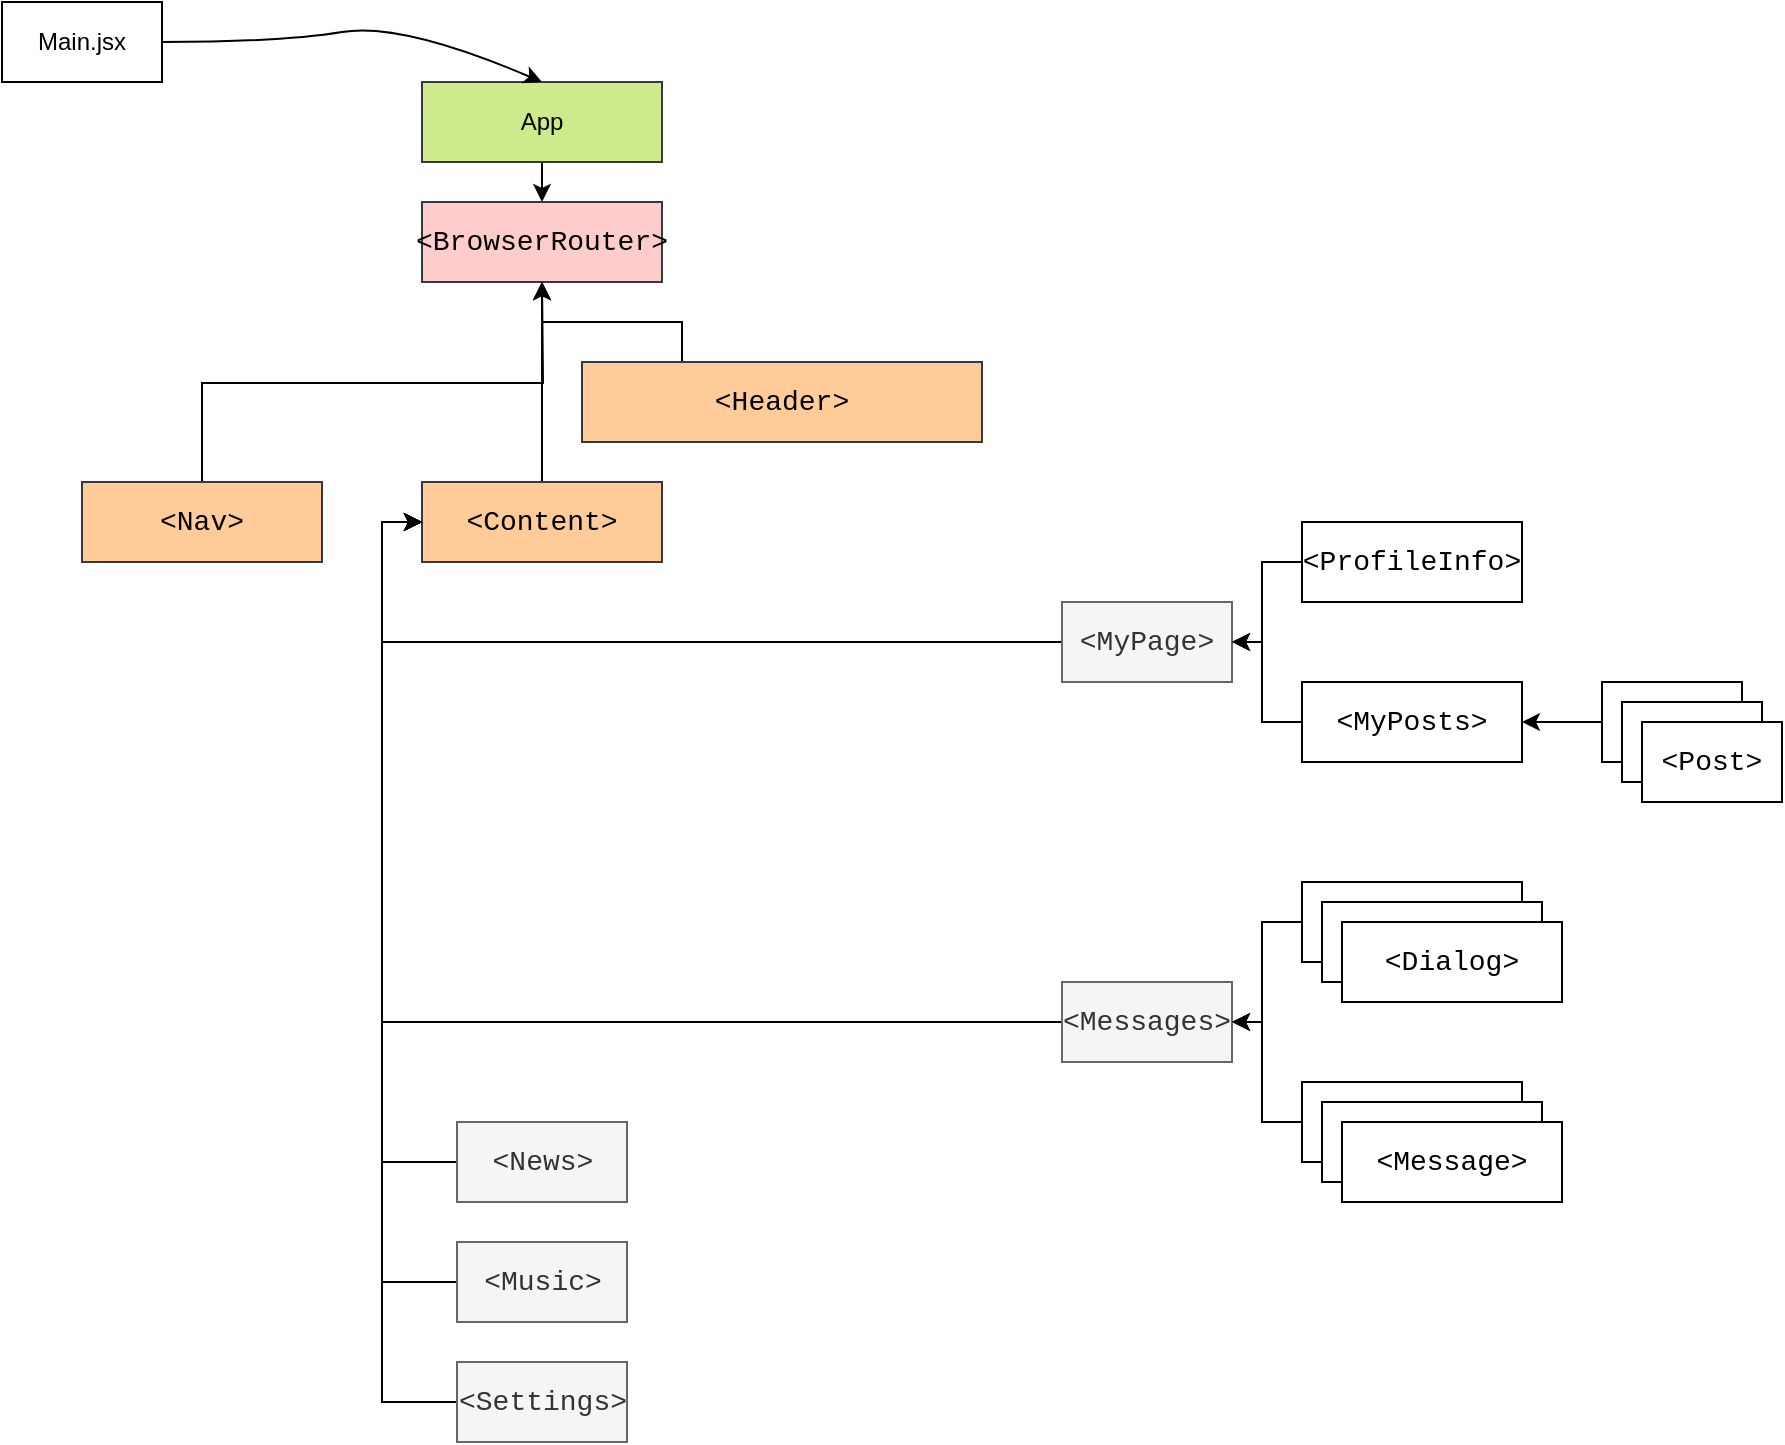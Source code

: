 <mxfile version="20.3.2" type="device"><diagram id="2WlwsbtHBI4o4MbrnnJw" name="Страница 1"><mxGraphModel dx="1585" dy="662" grid="1" gridSize="10" guides="1" tooltips="1" connect="1" arrows="1" fold="1" page="0" pageScale="1" pageWidth="1169" pageHeight="827" math="0" shadow="0"><root><mxCell id="0"/><mxCell id="1" parent="0"/><mxCell id="9rA-xXUO0ebhrust05zO-1" value="Main.jsx" style="rounded=0;whiteSpace=wrap;html=1;" vertex="1" parent="1"><mxGeometry x="-130" y="220" width="80" height="40" as="geometry"/></mxCell><mxCell id="9rA-xXUO0ebhrust05zO-7" style="edgeStyle=orthogonalEdgeStyle;rounded=0;orthogonalLoop=1;jettySize=auto;html=1;exitX=0.5;exitY=1;exitDx=0;exitDy=0;entryX=0.5;entryY=0;entryDx=0;entryDy=0;fontColor=#000000;" edge="1" parent="1" source="9rA-xXUO0ebhrust05zO-3" target="9rA-xXUO0ebhrust05zO-5"><mxGeometry relative="1" as="geometry"/></mxCell><mxCell id="9rA-xXUO0ebhrust05zO-3" value="App" style="rounded=0;whiteSpace=wrap;html=1;fillColor=#cdeb8b;strokeColor=#36393d;" vertex="1" parent="1"><mxGeometry x="80" y="260" width="120" height="40" as="geometry"/></mxCell><mxCell id="9rA-xXUO0ebhrust05zO-4" value="" style="curved=1;endArrow=classic;html=1;rounded=0;exitX=1;exitY=0.5;exitDx=0;exitDy=0;entryX=0.5;entryY=0;entryDx=0;entryDy=0;" edge="1" parent="1" source="9rA-xXUO0ebhrust05zO-1" target="9rA-xXUO0ebhrust05zO-3"><mxGeometry width="50" height="50" relative="1" as="geometry"><mxPoint x="420" y="670" as="sourcePoint"/><mxPoint x="470" y="620" as="targetPoint"/><Array as="points"><mxPoint x="10" y="240"/><mxPoint x="70" y="230"/></Array></mxGeometry></mxCell><mxCell id="9rA-xXUO0ebhrust05zO-5" value="&lt;div style=&quot;font-family: Consolas, &amp;quot;Courier New&amp;quot;, monospace; font-size: 14px; line-height: 19px;&quot;&gt;&amp;lt;BrowserRouter&amp;gt;&lt;/div&gt;" style="rounded=0;whiteSpace=wrap;html=1;fillColor=#ffcccc;strokeColor=#36393d;" vertex="1" parent="1"><mxGeometry x="80" y="320" width="120" height="40" as="geometry"/></mxCell><mxCell id="9rA-xXUO0ebhrust05zO-9" style="edgeStyle=orthogonalEdgeStyle;rounded=0;orthogonalLoop=1;jettySize=auto;html=1;exitX=0.25;exitY=0;exitDx=0;exitDy=0;entryX=0.5;entryY=1;entryDx=0;entryDy=0;fontColor=#000000;" edge="1" parent="1" source="9rA-xXUO0ebhrust05zO-8" target="9rA-xXUO0ebhrust05zO-5"><mxGeometry relative="1" as="geometry"/></mxCell><mxCell id="9rA-xXUO0ebhrust05zO-8" value="&lt;div style=&quot;font-family: Consolas, &amp;quot;Courier New&amp;quot;, monospace; font-size: 14px; line-height: 19px;&quot;&gt;&amp;lt;Header&amp;gt;&lt;/div&gt;" style="rounded=0;whiteSpace=wrap;html=1;fillColor=#ffcc99;strokeColor=#36393d;" vertex="1" parent="1"><mxGeometry x="160" y="400" width="200" height="40" as="geometry"/></mxCell><mxCell id="9rA-xXUO0ebhrust05zO-11" style="edgeStyle=orthogonalEdgeStyle;rounded=0;orthogonalLoop=1;jettySize=auto;html=1;exitX=0.5;exitY=0;exitDx=0;exitDy=0;fontColor=#000000;" edge="1" parent="1" source="9rA-xXUO0ebhrust05zO-10"><mxGeometry relative="1" as="geometry"><mxPoint x="140.0" y="360.0" as="targetPoint"/></mxGeometry></mxCell><mxCell id="9rA-xXUO0ebhrust05zO-10" value="&lt;div style=&quot;font-family: Consolas, &amp;quot;Courier New&amp;quot;, monospace; font-size: 14px; line-height: 19px;&quot;&gt;&amp;lt;Nav&amp;gt;&lt;/div&gt;" style="rounded=0;whiteSpace=wrap;html=1;fillColor=#ffcc99;strokeColor=#36393d;" vertex="1" parent="1"><mxGeometry x="-90" y="460" width="120" height="40" as="geometry"/></mxCell><mxCell id="9rA-xXUO0ebhrust05zO-13" style="edgeStyle=orthogonalEdgeStyle;rounded=0;orthogonalLoop=1;jettySize=auto;html=1;exitX=0.5;exitY=0;exitDx=0;exitDy=0;fontColor=#000000;" edge="1" parent="1" source="9rA-xXUO0ebhrust05zO-12"><mxGeometry relative="1" as="geometry"><mxPoint x="140.0" y="360.0" as="targetPoint"/></mxGeometry></mxCell><mxCell id="9rA-xXUO0ebhrust05zO-12" value="&lt;div style=&quot;font-family: Consolas, &amp;quot;Courier New&amp;quot;, monospace; font-size: 14px; line-height: 19px;&quot;&gt;&amp;lt;Content&amp;gt;&lt;/div&gt;" style="rounded=0;whiteSpace=wrap;html=1;fillColor=#ffcc99;strokeColor=#36393d;" vertex="1" parent="1"><mxGeometry x="80" y="460" width="120" height="40" as="geometry"/></mxCell><mxCell id="9rA-xXUO0ebhrust05zO-23" style="edgeStyle=orthogonalEdgeStyle;rounded=0;orthogonalLoop=1;jettySize=auto;html=1;exitX=0;exitY=0.5;exitDx=0;exitDy=0;entryX=0;entryY=0.5;entryDx=0;entryDy=0;fontColor=#000000;" edge="1" parent="1" source="9rA-xXUO0ebhrust05zO-14" target="9rA-xXUO0ebhrust05zO-12"><mxGeometry relative="1" as="geometry"/></mxCell><mxCell id="9rA-xXUO0ebhrust05zO-14" value="&lt;div style=&quot;font-family: Consolas, &amp;quot;Courier New&amp;quot;, monospace; font-size: 14px; line-height: 19px;&quot;&gt;&amp;lt;MyPage&amp;gt;&lt;/div&gt;" style="rounded=0;whiteSpace=wrap;html=1;fillColor=#f5f5f5;fontColor=#333333;strokeColor=#666666;" vertex="1" parent="1"><mxGeometry x="400" y="520" width="85" height="40" as="geometry"/></mxCell><mxCell id="9rA-xXUO0ebhrust05zO-24" style="edgeStyle=orthogonalEdgeStyle;rounded=0;orthogonalLoop=1;jettySize=auto;html=1;exitX=0;exitY=0.5;exitDx=0;exitDy=0;entryX=0;entryY=0.5;entryDx=0;entryDy=0;fontColor=#000000;" edge="1" parent="1" source="9rA-xXUO0ebhrust05zO-16" target="9rA-xXUO0ebhrust05zO-12"><mxGeometry relative="1" as="geometry"/></mxCell><mxCell id="9rA-xXUO0ebhrust05zO-16" value="&lt;div style=&quot;font-family: Consolas, &amp;quot;Courier New&amp;quot;, monospace; font-size: 14px; line-height: 19px;&quot;&gt;&amp;lt;Messages&amp;gt;&lt;/div&gt;" style="rounded=0;whiteSpace=wrap;html=1;fillColor=#f5f5f5;fontColor=#333333;strokeColor=#666666;" vertex="1" parent="1"><mxGeometry x="400" y="710" width="85" height="40" as="geometry"/></mxCell><mxCell id="9rA-xXUO0ebhrust05zO-25" style="edgeStyle=orthogonalEdgeStyle;rounded=0;orthogonalLoop=1;jettySize=auto;html=1;exitX=0;exitY=0.5;exitDx=0;exitDy=0;entryX=0;entryY=0.5;entryDx=0;entryDy=0;fontColor=#000000;" edge="1" parent="1" source="9rA-xXUO0ebhrust05zO-17" target="9rA-xXUO0ebhrust05zO-12"><mxGeometry relative="1" as="geometry"/></mxCell><mxCell id="9rA-xXUO0ebhrust05zO-17" value="&lt;div style=&quot;font-family: Consolas, &amp;quot;Courier New&amp;quot;, monospace; font-size: 14px; line-height: 19px;&quot;&gt;&amp;lt;News&amp;gt;&lt;/div&gt;" style="rounded=0;whiteSpace=wrap;html=1;fillColor=#f5f5f5;fontColor=#333333;strokeColor=#666666;" vertex="1" parent="1"><mxGeometry x="97.5" y="780" width="85" height="40" as="geometry"/></mxCell><mxCell id="9rA-xXUO0ebhrust05zO-26" style="edgeStyle=orthogonalEdgeStyle;rounded=0;orthogonalLoop=1;jettySize=auto;html=1;exitX=0;exitY=0.5;exitDx=0;exitDy=0;entryX=0;entryY=0.5;entryDx=0;entryDy=0;fontColor=#000000;" edge="1" parent="1" source="9rA-xXUO0ebhrust05zO-18" target="9rA-xXUO0ebhrust05zO-12"><mxGeometry relative="1" as="geometry"/></mxCell><mxCell id="9rA-xXUO0ebhrust05zO-18" value="&lt;div style=&quot;font-family: Consolas, &amp;quot;Courier New&amp;quot;, monospace; font-size: 14px; line-height: 19px;&quot;&gt;&amp;lt;Music&amp;gt;&lt;/div&gt;" style="rounded=0;whiteSpace=wrap;html=1;fillColor=#f5f5f5;fontColor=#333333;strokeColor=#666666;" vertex="1" parent="1"><mxGeometry x="97.5" y="840" width="85" height="40" as="geometry"/></mxCell><mxCell id="9rA-xXUO0ebhrust05zO-21" style="edgeStyle=orthogonalEdgeStyle;rounded=0;orthogonalLoop=1;jettySize=auto;html=1;exitX=0;exitY=0.5;exitDx=0;exitDy=0;entryX=0;entryY=0.5;entryDx=0;entryDy=0;fontColor=#000000;" edge="1" parent="1" source="9rA-xXUO0ebhrust05zO-19" target="9rA-xXUO0ebhrust05zO-12"><mxGeometry relative="1" as="geometry"/></mxCell><mxCell id="9rA-xXUO0ebhrust05zO-19" value="&lt;div style=&quot;font-family: Consolas, &amp;quot;Courier New&amp;quot;, monospace; font-size: 14px; line-height: 19px;&quot;&gt;&amp;lt;Settings&amp;gt;&lt;/div&gt;" style="rounded=0;whiteSpace=wrap;html=1;fillColor=#f5f5f5;fontColor=#333333;strokeColor=#666666;" vertex="1" parent="1"><mxGeometry x="97.5" y="900" width="85" height="40" as="geometry"/></mxCell><mxCell id="9rA-xXUO0ebhrust05zO-28" style="edgeStyle=orthogonalEdgeStyle;rounded=0;orthogonalLoop=1;jettySize=auto;html=1;exitX=0;exitY=0.5;exitDx=0;exitDy=0;entryX=1;entryY=0.5;entryDx=0;entryDy=0;fontColor=#000000;" edge="1" parent="1" source="9rA-xXUO0ebhrust05zO-27" target="9rA-xXUO0ebhrust05zO-14"><mxGeometry relative="1" as="geometry"/></mxCell><mxCell id="9rA-xXUO0ebhrust05zO-27" value="&lt;div style=&quot;font-family: Consolas, &amp;quot;Courier New&amp;quot;, monospace; font-size: 14px; line-height: 19px;&quot;&gt;&amp;lt;ProfileInfo&amp;gt;&lt;/div&gt;" style="rounded=0;whiteSpace=wrap;html=1;" vertex="1" parent="1"><mxGeometry x="520" y="480" width="110" height="40" as="geometry"/></mxCell><mxCell id="9rA-xXUO0ebhrust05zO-30" style="edgeStyle=orthogonalEdgeStyle;rounded=0;orthogonalLoop=1;jettySize=auto;html=1;exitX=0;exitY=0.5;exitDx=0;exitDy=0;fontColor=#000000;" edge="1" parent="1" source="9rA-xXUO0ebhrust05zO-29" target="9rA-xXUO0ebhrust05zO-14"><mxGeometry relative="1" as="geometry"/></mxCell><mxCell id="9rA-xXUO0ebhrust05zO-29" value="&lt;div style=&quot;font-family: Consolas, &amp;quot;Courier New&amp;quot;, monospace; font-size: 14px; line-height: 19px;&quot;&gt;&amp;lt;MyPosts&amp;gt;&lt;/div&gt;" style="rounded=0;whiteSpace=wrap;html=1;" vertex="1" parent="1"><mxGeometry x="520" y="560" width="110" height="40" as="geometry"/></mxCell><mxCell id="9rA-xXUO0ebhrust05zO-32" style="edgeStyle=orthogonalEdgeStyle;rounded=0;orthogonalLoop=1;jettySize=auto;html=1;exitX=0;exitY=0.5;exitDx=0;exitDy=0;entryX=1;entryY=0.5;entryDx=0;entryDy=0;fontColor=#000000;" edge="1" parent="1" source="9rA-xXUO0ebhrust05zO-31" target="9rA-xXUO0ebhrust05zO-29"><mxGeometry relative="1" as="geometry"/></mxCell><mxCell id="9rA-xXUO0ebhrust05zO-31" value="&lt;div style=&quot;font-family: Consolas, &amp;quot;Courier New&amp;quot;, monospace; font-size: 14px; line-height: 19px;&quot;&gt;&amp;lt;Post&amp;gt;&lt;/div&gt;" style="rounded=0;whiteSpace=wrap;html=1;" vertex="1" parent="1"><mxGeometry x="670" y="560" width="70" height="40" as="geometry"/></mxCell><mxCell id="9rA-xXUO0ebhrust05zO-34" style="edgeStyle=orthogonalEdgeStyle;rounded=0;orthogonalLoop=1;jettySize=auto;html=1;exitX=0;exitY=0.5;exitDx=0;exitDy=0;entryX=1;entryY=0.5;entryDx=0;entryDy=0;fontColor=#000000;" edge="1" parent="1" source="9rA-xXUO0ebhrust05zO-33" target="9rA-xXUO0ebhrust05zO-16"><mxGeometry relative="1" as="geometry"><Array as="points"><mxPoint x="500" y="680"/><mxPoint x="500" y="730"/></Array></mxGeometry></mxCell><mxCell id="9rA-xXUO0ebhrust05zO-33" value="&lt;div style=&quot;font-family: Consolas, &amp;quot;Courier New&amp;quot;, monospace; font-size: 14px; line-height: 19px;&quot;&gt;&amp;lt;Dialog&amp;gt;&lt;/div&gt;" style="rounded=0;whiteSpace=wrap;html=1;" vertex="1" parent="1"><mxGeometry x="520" y="660" width="110" height="40" as="geometry"/></mxCell><mxCell id="9rA-xXUO0ebhrust05zO-36" style="edgeStyle=orthogonalEdgeStyle;rounded=0;orthogonalLoop=1;jettySize=auto;html=1;exitX=0;exitY=0.5;exitDx=0;exitDy=0;entryX=1;entryY=0.5;entryDx=0;entryDy=0;fontColor=#000000;" edge="1" parent="1" source="9rA-xXUO0ebhrust05zO-35" target="9rA-xXUO0ebhrust05zO-16"><mxGeometry relative="1" as="geometry"><Array as="points"><mxPoint x="500" y="780"/><mxPoint x="500" y="730"/></Array></mxGeometry></mxCell><mxCell id="9rA-xXUO0ebhrust05zO-35" value="&lt;div style=&quot;font-family: Consolas, &amp;quot;Courier New&amp;quot;, monospace; font-size: 14px; line-height: 19px;&quot;&gt;&amp;lt;Message&amp;gt;&lt;/div&gt;" style="rounded=0;whiteSpace=wrap;html=1;" vertex="1" parent="1"><mxGeometry x="520" y="760" width="110" height="40" as="geometry"/></mxCell><mxCell id="9rA-xXUO0ebhrust05zO-37" value="&lt;div style=&quot;font-family: Consolas, &amp;quot;Courier New&amp;quot;, monospace; font-size: 14px; line-height: 19px;&quot;&gt;&amp;lt;Post&amp;gt;&lt;/div&gt;" style="rounded=0;whiteSpace=wrap;html=1;" vertex="1" parent="1"><mxGeometry x="680" y="570" width="70" height="40" as="geometry"/></mxCell><mxCell id="9rA-xXUO0ebhrust05zO-38" value="&lt;div style=&quot;font-family: Consolas, &amp;quot;Courier New&amp;quot;, monospace; font-size: 14px; line-height: 19px;&quot;&gt;&amp;lt;Post&amp;gt;&lt;/div&gt;" style="rounded=0;whiteSpace=wrap;html=1;" vertex="1" parent="1"><mxGeometry x="690" y="580" width="70" height="40" as="geometry"/></mxCell><mxCell id="9rA-xXUO0ebhrust05zO-39" value="&lt;div style=&quot;font-family: Consolas, &amp;quot;Courier New&amp;quot;, monospace; font-size: 14px; line-height: 19px;&quot;&gt;&amp;lt;Dialog&amp;gt;&lt;/div&gt;" style="rounded=0;whiteSpace=wrap;html=1;" vertex="1" parent="1"><mxGeometry x="530" y="670" width="110" height="40" as="geometry"/></mxCell><mxCell id="9rA-xXUO0ebhrust05zO-40" value="&lt;div style=&quot;font-family: Consolas, &amp;quot;Courier New&amp;quot;, monospace; font-size: 14px; line-height: 19px;&quot;&gt;&amp;lt;Dialog&amp;gt;&lt;/div&gt;" style="rounded=0;whiteSpace=wrap;html=1;" vertex="1" parent="1"><mxGeometry x="540" y="680" width="110" height="40" as="geometry"/></mxCell><mxCell id="9rA-xXUO0ebhrust05zO-41" value="&lt;div style=&quot;font-family: Consolas, &amp;quot;Courier New&amp;quot;, monospace; font-size: 14px; line-height: 19px;&quot;&gt;&amp;lt;Message&amp;gt;&lt;/div&gt;" style="rounded=0;whiteSpace=wrap;html=1;" vertex="1" parent="1"><mxGeometry x="530" y="770" width="110" height="40" as="geometry"/></mxCell><mxCell id="9rA-xXUO0ebhrust05zO-42" value="&lt;div style=&quot;font-family: Consolas, &amp;quot;Courier New&amp;quot;, monospace; font-size: 14px; line-height: 19px;&quot;&gt;&amp;lt;Message&amp;gt;&lt;/div&gt;" style="rounded=0;whiteSpace=wrap;html=1;" vertex="1" parent="1"><mxGeometry x="540" y="780" width="110" height="40" as="geometry"/></mxCell></root></mxGraphModel></diagram></mxfile>